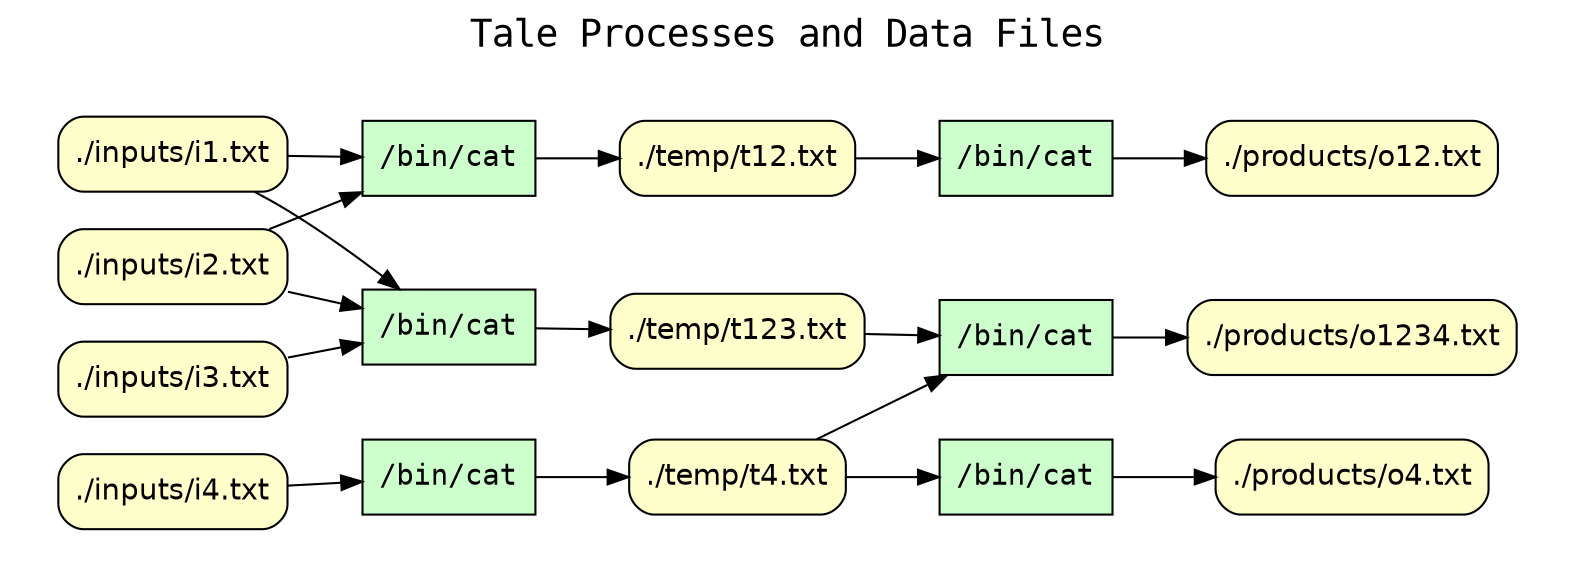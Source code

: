 

# Run ID: http://wholetale.org/tale2035/version_1021/run_1119#
digraph wt_run {
rankdir=LR

# graph title
fontname=Courier; fontsize=18; labelloc=t
label="Tale Processes and Data Files"

subgraph cluster_Processes { label=""; color=white; penwidth=0
subgraph cluster_Processes_inner { label=""; color=white

# data files
node[shape=box style="rounded,filled" fillcolor="#FFFFCC" peripheries=1 fontname=Helvetica]
"http://wholetale.org/tale_2035/version_1021/run_1119#data_file_i23" [label="./inputs/i1.txt"]
"http://wholetale.org/tale_2035/version_1021/run_1119#data_file_i24" [label="./inputs/i2.txt"]
"http://wholetale.org/tale_2035/version_1021/run_1119#data_file_i26" [label="./inputs/i3.txt"]
"http://wholetale.org/tale_2035/version_1021/run_1119#data_file_i28" [label="./inputs/i4.txt"]
"http://wholetale.org/tale_2035/version_1021/run_1119#data_file_i29" [label="./products/o12.txt"]
"http://wholetale.org/tale_2035/version_1021/run_1119#data_file_i30" [label="./products/o1234.txt"]
"http://wholetale.org/tale_2035/version_1021/run_1119#data_file_i31" [label="./products/o4.txt"]
"http://wholetale.org/tale_2035/version_1021/run_1119#data_file_i11" [label="./temp/t12.txt"]
"http://wholetale.org/tale_2035/version_1021/run_1119#data_file_i25" [label="./temp/t123.txt"]
"http://wholetale.org/tale_2035/version_1021/run_1119#data_file_i27" [label="./temp/t4.txt"]

# processes
node[shape=box style="filled" fillcolor="#CCFFCC" peripheries=1 fontname=Courier]
"http://wholetale.org/tale_2035/version_1021/run_1119#process_p2" [label="/bin/cat"]
"http://wholetale.org/tale_2035/version_1021/run_1119#process_p3" [label="/bin/cat"]
"http://wholetale.org/tale_2035/version_1021/run_1119#process_p4" [label="/bin/cat"]
"http://wholetale.org/tale_2035/version_1021/run_1119#process_p5" [label="/bin/cat"]
"http://wholetale.org/tale_2035/version_1021/run_1119#process_p6" [label="/bin/cat"]
"http://wholetale.org/tale_2035/version_1021/run_1119#process_p7" [label="/bin/cat"]

# process input data file edges
"http://wholetale.org/tale_2035/version_1021/run_1119#data_file_i11" -> "http://wholetale.org/tale_2035/version_1021/run_1119#process_p5"
"http://wholetale.org/tale_2035/version_1021/run_1119#data_file_i23" -> "http://wholetale.org/tale_2035/version_1021/run_1119#process_p2"
"http://wholetale.org/tale_2035/version_1021/run_1119#data_file_i23" -> "http://wholetale.org/tale_2035/version_1021/run_1119#process_p3"
"http://wholetale.org/tale_2035/version_1021/run_1119#data_file_i24" -> "http://wholetale.org/tale_2035/version_1021/run_1119#process_p2"
"http://wholetale.org/tale_2035/version_1021/run_1119#data_file_i24" -> "http://wholetale.org/tale_2035/version_1021/run_1119#process_p3"
"http://wholetale.org/tale_2035/version_1021/run_1119#data_file_i25" -> "http://wholetale.org/tale_2035/version_1021/run_1119#process_p6"
"http://wholetale.org/tale_2035/version_1021/run_1119#data_file_i26" -> "http://wholetale.org/tale_2035/version_1021/run_1119#process_p3"
"http://wholetale.org/tale_2035/version_1021/run_1119#data_file_i27" -> "http://wholetale.org/tale_2035/version_1021/run_1119#process_p6"
"http://wholetale.org/tale_2035/version_1021/run_1119#data_file_i27" -> "http://wholetale.org/tale_2035/version_1021/run_1119#process_p7"
"http://wholetale.org/tale_2035/version_1021/run_1119#data_file_i28" -> "http://wholetale.org/tale_2035/version_1021/run_1119#process_p4"

# process output data file edges
"http://wholetale.org/tale_2035/version_1021/run_1119#process_p2" -> "http://wholetale.org/tale_2035/version_1021/run_1119#data_file_i11"
"http://wholetale.org/tale_2035/version_1021/run_1119#process_p3" -> "http://wholetale.org/tale_2035/version_1021/run_1119#data_file_i25"
"http://wholetale.org/tale_2035/version_1021/run_1119#process_p4" -> "http://wholetale.org/tale_2035/version_1021/run_1119#data_file_i27"
"http://wholetale.org/tale_2035/version_1021/run_1119#process_p5" -> "http://wholetale.org/tale_2035/version_1021/run_1119#data_file_i29"
"http://wholetale.org/tale_2035/version_1021/run_1119#process_p6" -> "http://wholetale.org/tale_2035/version_1021/run_1119#data_file_i30"
"http://wholetale.org/tale_2035/version_1021/run_1119#process_p7" -> "http://wholetale.org/tale_2035/version_1021/run_1119#data_file_i31"

}}

}
